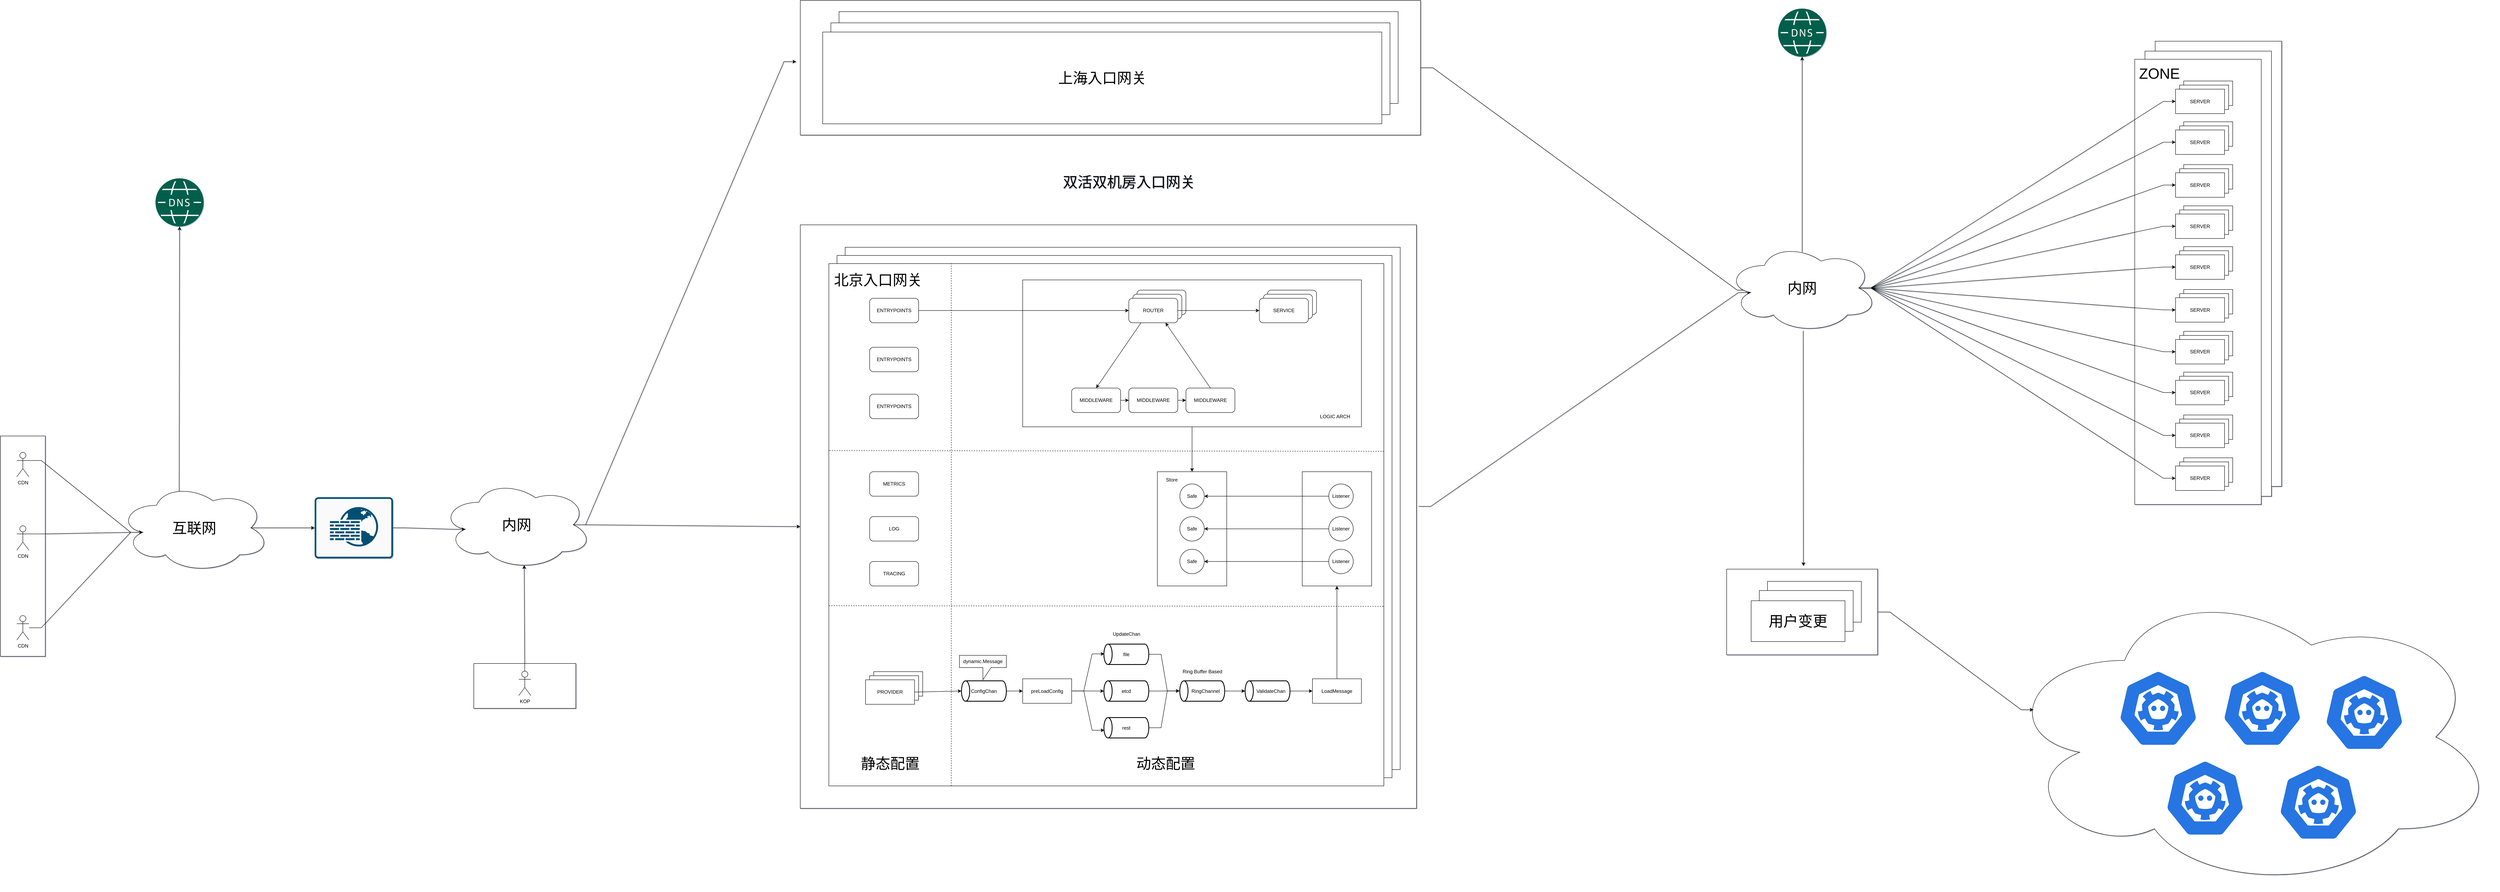<mxfile compressed="true" version="13.3.0" type="github"><diagram id="VSeTSDTbGr7kno4e8ZSS" name="第 1 页"><mxGraphModel dx="5800" dy="1988" grid="1" gridSize="10" guides="1" tooltips="1" connect="0" arrows="1" fold="1" page="0" pageScale="1" pageWidth="1920" pageHeight="1200" math="1" shadow="1"><root><mxCell id="0"/><mxCell id="1" parent="0"/><mxCell id="BSj03u8WNxe3OVWuLQ-M-73" value="" style="rounded=0;whiteSpace=wrap;html=1;fillColor=#FFFFFF;" vertex="1" parent="1"><mxGeometry x="5200" y="2263.75" width="370" height="210" as="geometry"/></mxCell><mxCell id="BSj03u8WNxe3OVWuLQ-M-56" value="" style="rounded=0;whiteSpace=wrap;html=1;" vertex="1" parent="1"><mxGeometry x="6250" y="970" width="310" height="1091" as="geometry"/></mxCell><mxCell id="BSj03u8WNxe3OVWuLQ-M-55" value="" style="rounded=0;whiteSpace=wrap;html=1;" vertex="1" parent="1"><mxGeometry x="6225" y="994.25" width="310" height="1091" as="geometry"/></mxCell><mxCell id="nqDBLLpEvd7qS0_0Gc36-72" value="" style="rounded=0;whiteSpace=wrap;html=1;" parent="1" vertex="1"><mxGeometry x="6200" y="1014.25" width="310" height="1091" as="geometry"/></mxCell><mxCell id="BSj03u8WNxe3OVWuLQ-M-8" value="" style="ellipse;shape=cloud;whiteSpace=wrap;html=1;fillColor=#FFFFFF;" vertex="1" parent="1"><mxGeometry x="5870" y="2300" width="1220" height="750" as="geometry"/></mxCell><mxCell id="BSj03u8WNxe3OVWuLQ-M-70" style="edgeStyle=entityRelationEdgeStyle;rounded=0;orthogonalLoop=1;jettySize=auto;html=1;entryX=0.151;entryY=0.524;entryDx=0;entryDy=0;entryPerimeter=0;fillColor=#000000;" edge="1" parent="1" source="nqDBLLpEvd7qS0_0Gc36-178" target="nqDBLLpEvd7qS0_0Gc36-124"><mxGeometry relative="1" as="geometry"/></mxCell><mxCell id="nqDBLLpEvd7qS0_0Gc36-178" value="" style="rounded=0;whiteSpace=wrap;html=1;strokeColor=#000000;" parent="1" vertex="1"><mxGeometry x="2930" y="870" width="1520" height="330" as="geometry"/></mxCell><mxCell id="nqDBLLpEvd7qS0_0Gc36-177" value="" style="rounded=0;whiteSpace=wrap;html=1;strokeColor=#000000;" parent="1" vertex="1"><mxGeometry x="2930" y="1420" width="1510" height="1430" as="geometry"/></mxCell><mxCell id="nqDBLLpEvd7qS0_0Gc36-135" value="" style="rounded=0;whiteSpace=wrap;html=1;" parent="1" vertex="1"><mxGeometry x="2130" y="2495" width="250" height="110" as="geometry"/></mxCell><mxCell id="nqDBLLpEvd7qS0_0Gc36-91" value="" style="rounded=0;whiteSpace=wrap;html=1;" parent="1" vertex="1"><mxGeometry x="970" y="1937.5" width="110" height="540" as="geometry"/></mxCell><mxCell id="nqDBLLpEvd7qS0_0Gc36-6" value="" style="rounded=0;whiteSpace=wrap;html=1;" parent="1" vertex="1"><mxGeometry x="3040" y="1475" width="1360" height="1280" as="geometry"/></mxCell><mxCell id="nqDBLLpEvd7qS0_0Gc36-5" value="" style="rounded=0;whiteSpace=wrap;html=1;" parent="1" vertex="1"><mxGeometry x="3020" y="1495" width="1360" height="1280" as="geometry"/></mxCell><mxCell id="rJDTD4lO5hqLuJcOWx15-1" value="" style="rounded=0;whiteSpace=wrap;html=1;" parent="1" vertex="1"><mxGeometry x="3000" y="1515" width="1360" height="1280" as="geometry"/></mxCell><mxCell id="hZWeliGbYGQiQUXONn6z-80" style="edgeStyle=none;rounded=0;orthogonalLoop=1;jettySize=auto;html=1;exitX=0.5;exitY=1;exitDx=0;exitDy=0;entryX=0;entryY=0.5;entryDx=0;entryDy=0;fillColor=#FFFFFF;" parent="1" source="hZWeliGbYGQiQUXONn6z-21" target="hZWeliGbYGQiQUXONn6z-69" edge="1"><mxGeometry relative="1" as="geometry"/></mxCell><mxCell id="hZWeliGbYGQiQUXONn6z-21" value="" style="rounded=0;whiteSpace=wrap;html=1;" parent="1" vertex="1"><mxGeometry x="3475" y="1555" width="830" height="360" as="geometry"/></mxCell><mxCell id="hZWeliGbYGQiQUXONn6z-10" style="edgeStyle=orthogonalEdgeStyle;rounded=0;orthogonalLoop=1;jettySize=auto;html=1;" parent="1" source="0BeCym-39-swH0D2_rm6-1" target="0BeCym-39-swH0D2_rm6-5" edge="1"><mxGeometry relative="1" as="geometry"/></mxCell><mxCell id="0BeCym-39-swH0D2_rm6-1" value="ENTRYPOINTS" style="rounded=1;whiteSpace=wrap;html=1;" parent="1" vertex="1"><mxGeometry x="3100" y="1600" width="120" height="60" as="geometry"/></mxCell><mxCell id="0BeCym-39-swH0D2_rm6-3" value="" style="rounded=1;whiteSpace=wrap;html=1;movable=1;resizable=1;rotatable=1;deletable=1;editable=1;connectable=1;" parent="1" vertex="1"><mxGeometry x="3755" y="1580" width="120" height="60" as="geometry"/></mxCell><mxCell id="0BeCym-39-swH0D2_rm6-4" value="" style="rounded=1;whiteSpace=wrap;html=1;movable=1;resizable=1;rotatable=1;deletable=1;editable=1;connectable=1;" parent="1" vertex="1"><mxGeometry x="3745" y="1590" width="120" height="60" as="geometry"/></mxCell><mxCell id="hZWeliGbYGQiQUXONn6z-13" style="rounded=0;orthogonalLoop=1;jettySize=auto;html=1;exitX=0.25;exitY=1;exitDx=0;exitDy=0;entryX=0.5;entryY=0;entryDx=0;entryDy=0;" parent="1" source="0BeCym-39-swH0D2_rm6-5" target="f_kGkvsCkv21Wssh4Dlz-20" edge="1"><mxGeometry relative="1" as="geometry"/></mxCell><mxCell id="hZWeliGbYGQiQUXONn6z-16" style="edgeStyle=orthogonalEdgeStyle;curved=1;rounded=0;orthogonalLoop=1;jettySize=auto;html=1;exitX=1;exitY=0.5;exitDx=0;exitDy=0;" parent="1" source="0BeCym-39-swH0D2_rm6-5" target="0BeCym-39-swH0D2_rm6-8" edge="1"><mxGeometry relative="1" as="geometry"/></mxCell><mxCell id="0BeCym-39-swH0D2_rm6-5" value="ROUTER" style="rounded=1;whiteSpace=wrap;html=1;movable=1;resizable=1;rotatable=1;deletable=1;editable=1;connectable=1;" parent="1" vertex="1"><mxGeometry x="3735" y="1600" width="120" height="60" as="geometry"/></mxCell><mxCell id="0BeCym-39-swH0D2_rm6-6" value="" style="rounded=1;whiteSpace=wrap;html=1;movable=1;resizable=1;rotatable=1;deletable=1;editable=1;connectable=1;" parent="1" vertex="1"><mxGeometry x="4075" y="1580" width="120" height="60" as="geometry"/></mxCell><mxCell id="0BeCym-39-swH0D2_rm6-7" value="" style="rounded=1;whiteSpace=wrap;html=1;movable=1;resizable=1;rotatable=1;deletable=1;editable=1;connectable=1;" parent="1" vertex="1"><mxGeometry x="4065" y="1590" width="120" height="60" as="geometry"/></mxCell><mxCell id="nqDBLLpEvd7qS0_0Gc36-125" style="edgeStyle=entityRelationEdgeStyle;rounded=0;orthogonalLoop=1;jettySize=auto;html=1;entryX=0.16;entryY=0.55;entryDx=0;entryDy=0;entryPerimeter=0;" parent="1" target="nqDBLLpEvd7qS0_0Gc36-124" edge="1"><mxGeometry relative="1" as="geometry"><mxPoint x="4445" y="2110" as="sourcePoint"/></mxGeometry></mxCell><mxCell id="0BeCym-39-swH0D2_rm6-8" value="SERVICE" style="rounded=1;whiteSpace=wrap;html=1;movable=1;resizable=1;rotatable=1;deletable=1;editable=1;connectable=1;" parent="1" vertex="1"><mxGeometry x="4055" y="1600" width="120" height="60" as="geometry"/></mxCell><mxCell id="nqDBLLpEvd7qS0_0Gc36-108" style="rounded=0;orthogonalLoop=1;jettySize=auto;html=1;exitX=0.4;exitY=0.1;exitDx=0;exitDy=0;exitPerimeter=0;" parent="1" source="0BeCym-39-swH0D2_rm6-13" target="qobce8UvPEFvJvuWRFae-1" edge="1"><mxGeometry relative="1" as="geometry"><mxPoint x="1410" y="1447.08" as="targetPoint"/></mxGeometry></mxCell><mxCell id="nqDBLLpEvd7qS0_0Gc36-117" style="edgeStyle=entityRelationEdgeStyle;rounded=0;orthogonalLoop=1;jettySize=auto;html=1;exitX=0.875;exitY=0.5;exitDx=0;exitDy=0;exitPerimeter=0;entryX=0;entryY=0.5;entryDx=0;entryDy=0;entryPerimeter=0;" parent="1" source="0BeCym-39-swH0D2_rm6-13" target="nqDBLLpEvd7qS0_0Gc36-113" edge="1"><mxGeometry relative="1" as="geometry"/></mxCell><mxCell id="0BeCym-39-swH0D2_rm6-13" value="&lt;font style=&quot;font-size: 36px&quot;&gt;互联网&lt;/font&gt;" style="ellipse;shape=cloud;whiteSpace=wrap;html=1;" parent="1" vertex="1"><mxGeometry x="1260" y="2052.5" width="370" height="220" as="geometry"/></mxCell><mxCell id="hZWeliGbYGQiQUXONn6z-14" style="edgeStyle=orthogonalEdgeStyle;curved=1;rounded=0;orthogonalLoop=1;jettySize=auto;html=1;exitX=1;exitY=0.5;exitDx=0;exitDy=0;" parent="1" source="f_kGkvsCkv21Wssh4Dlz-20" target="hZWeliGbYGQiQUXONn6z-8" edge="1"><mxGeometry relative="1" as="geometry"/></mxCell><mxCell id="f_kGkvsCkv21Wssh4Dlz-20" value="&lt;span style=&quot;font-family: &amp;#34;helvetica&amp;#34;&quot;&gt;MIDDLEWARE&lt;/span&gt;" style="rounded=1;whiteSpace=wrap;html=1;movable=1;resizable=1;rotatable=1;deletable=1;editable=1;connectable=1;" parent="1" vertex="1"><mxGeometry x="3595" y="1820" width="120" height="60" as="geometry"/></mxCell><mxCell id="f_kGkvsCkv21Wssh4Dlz-39" value="&lt;font style=&quot;font-size: 36px&quot;&gt;静态配置&lt;/font&gt;" style="text;html=1;align=center;verticalAlign=middle;resizable=0;points=[];autosize=1;" parent="1" vertex="1"><mxGeometry x="3070" y="2725" width="160" height="30" as="geometry"/></mxCell><mxCell id="f_kGkvsCkv21Wssh4Dlz-40" value="&lt;font style=&quot;font-size: 36px&quot;&gt;动态配置&lt;/font&gt;" style="text;html=1;align=center;verticalAlign=middle;resizable=0;points=[];autosize=1;" parent="1" vertex="1"><mxGeometry x="3745" y="2725" width="160" height="30" as="geometry"/></mxCell><mxCell id="hZWeliGbYGQiQUXONn6z-15" style="edgeStyle=orthogonalEdgeStyle;curved=1;rounded=0;orthogonalLoop=1;jettySize=auto;html=1;exitX=1;exitY=0.5;exitDx=0;exitDy=0;entryX=0;entryY=0.5;entryDx=0;entryDy=0;" parent="1" source="hZWeliGbYGQiQUXONn6z-8" target="hZWeliGbYGQiQUXONn6z-9" edge="1"><mxGeometry relative="1" as="geometry"/></mxCell><mxCell id="hZWeliGbYGQiQUXONn6z-8" value="&lt;span style=&quot;font-family: &amp;#34;helvetica&amp;#34;&quot;&gt;MIDDLEWARE&lt;/span&gt;" style="rounded=1;whiteSpace=wrap;html=1;movable=1;resizable=1;rotatable=1;deletable=1;editable=1;connectable=1;" parent="1" vertex="1"><mxGeometry x="3735" y="1820" width="120" height="60" as="geometry"/></mxCell><mxCell id="nqDBLLpEvd7qS0_0Gc36-35" style="rounded=0;orthogonalLoop=1;jettySize=auto;html=1;elbow=vertical;exitX=0.5;exitY=0;exitDx=0;exitDy=0;entryX=0.75;entryY=1;entryDx=0;entryDy=0;" parent="1" source="hZWeliGbYGQiQUXONn6z-9" target="0BeCym-39-swH0D2_rm6-5" edge="1"><mxGeometry relative="1" as="geometry"><mxPoint x="3835" y="1660" as="targetPoint"/></mxGeometry></mxCell><mxCell id="hZWeliGbYGQiQUXONn6z-9" value="&lt;span style=&quot;font-family: &amp;#34;helvetica&amp;#34;&quot;&gt;MIDDLEWARE&lt;/span&gt;" style="rounded=1;whiteSpace=wrap;html=1;movable=1;resizable=1;rotatable=1;deletable=1;editable=1;connectable=1;" parent="1" vertex="1"><mxGeometry x="3875" y="1820" width="120" height="60" as="geometry"/></mxCell><mxCell id="nqDBLLpEvd7qS0_0Gc36-184" style="edgeStyle=entityRelationEdgeStyle;rounded=0;orthogonalLoop=1;jettySize=auto;html=1;strokeColor=#000000;entryX=1.006;entryY=0.504;entryDx=0;entryDy=0;entryPerimeter=0;" parent="1" source="hZWeliGbYGQiQUXONn6z-17" target="hZWeliGbYGQiQUXONn6z-20" edge="1"><mxGeometry relative="1" as="geometry"><mxPoint x="3873" y="2561" as="targetPoint"/></mxGeometry></mxCell><mxCell id="hZWeliGbYGQiQUXONn6z-17" value="file" style="strokeWidth=2;html=1;shape=mxgraph.flowchart.direct_data;whiteSpace=wrap;direction=west;" parent="1" vertex="1"><mxGeometry x="3674" y="2447.5" width="110" height="50" as="geometry"/></mxCell><mxCell id="nqDBLLpEvd7qS0_0Gc36-185" style="edgeStyle=entityRelationEdgeStyle;rounded=0;orthogonalLoop=1;jettySize=auto;html=1;strokeColor=#000000;entryX=1.006;entryY=0.504;entryDx=0;entryDy=0;entryPerimeter=0;" parent="1" source="hZWeliGbYGQiQUXONn6z-36" target="hZWeliGbYGQiQUXONn6z-20" edge="1"><mxGeometry relative="1" as="geometry"><mxPoint x="3875" y="2562" as="targetPoint"/></mxGeometry></mxCell><mxCell id="hZWeliGbYGQiQUXONn6z-36" value="etcd" style="strokeWidth=2;html=1;shape=mxgraph.flowchart.direct_data;whiteSpace=wrap;direction=west;" parent="1" vertex="1"><mxGeometry x="3674" y="2537.5" width="110" height="50" as="geometry"/></mxCell><mxCell id="nqDBLLpEvd7qS0_0Gc36-187" style="edgeStyle=entityRelationEdgeStyle;rounded=0;orthogonalLoop=1;jettySize=auto;html=1;strokeColor=#000000;" parent="1" source="hZWeliGbYGQiQUXONn6z-19" target="nqDBLLpEvd7qS0_0Gc36-180" edge="1"><mxGeometry relative="1" as="geometry"/></mxCell><mxCell id="hZWeliGbYGQiQUXONn6z-19" value="ConfigChan" style="strokeWidth=2;html=1;shape=mxgraph.flowchart.direct_data;whiteSpace=wrap;direction=west;" parent="1" vertex="1"><mxGeometry x="3325" y="2537.5" width="110" height="50" as="geometry"/></mxCell><mxCell id="hZWeliGbYGQiQUXONn6z-47" style="edgeStyle=entityRelationEdgeStyle;rounded=0;orthogonalLoop=1;jettySize=auto;html=1;exitX=0;exitY=0.5;exitDx=0;exitDy=0;exitPerimeter=0;" parent="1" source="hZWeliGbYGQiQUXONn6z-20" target="hZWeliGbYGQiQUXONn6z-46" edge="1"><mxGeometry relative="1" as="geometry"/></mxCell><mxCell id="hZWeliGbYGQiQUXONn6z-20" value="&amp;nbsp; &amp;nbsp; &amp;nbsp;RingChannel" style="strokeWidth=2;html=1;shape=mxgraph.flowchart.direct_data;whiteSpace=wrap;direction=west;" parent="1" vertex="1"><mxGeometry x="3860" y="2537.5" width="110" height="50" as="geometry"/></mxCell><mxCell id="hZWeliGbYGQiQUXONn6z-22" value="LOGIC ARCH" style="text;html=1;align=center;verticalAlign=middle;resizable=0;points=[];autosize=1;" parent="1" vertex="1"><mxGeometry x="4195" y="1880" width="90" height="20" as="geometry"/></mxCell><mxCell id="hZWeliGbYGQiQUXONn6z-24" value="dynamic.Message" style="shape=callout;whiteSpace=wrap;html=1;perimeter=calloutPerimeter;" parent="1" vertex="1"><mxGeometry x="3320" y="2475" width="115" height="60" as="geometry"/></mxCell><mxCell id="nqDBLLpEvd7qS0_0Gc36-186" style="edgeStyle=entityRelationEdgeStyle;rounded=0;orthogonalLoop=1;jettySize=auto;html=1;strokeColor=#000000;entryX=1.006;entryY=0.504;entryDx=0;entryDy=0;entryPerimeter=0;" parent="1" source="hZWeliGbYGQiQUXONn6z-38" target="hZWeliGbYGQiQUXONn6z-20" edge="1"><mxGeometry relative="1" as="geometry"><mxPoint x="3873.34" y="2563.45" as="targetPoint"/></mxGeometry></mxCell><mxCell id="hZWeliGbYGQiQUXONn6z-38" value="rest" style="strokeWidth=2;html=1;shape=mxgraph.flowchart.direct_data;whiteSpace=wrap;direction=west;" parent="1" vertex="1"><mxGeometry x="3674" y="2627.5" width="110" height="50" as="geometry"/></mxCell><mxCell id="hZWeliGbYGQiQUXONn6z-42" value="UpdateChan" style="text;html=1;resizable=0;autosize=1;align=center;verticalAlign=middle;points=[];fillColor=none;strokeColor=none;rounded=0;" parent="1" vertex="1"><mxGeometry x="3689" y="2412.5" width="80" height="20" as="geometry"/></mxCell><mxCell id="hZWeliGbYGQiQUXONn6z-50" style="edgeStyle=entityRelationEdgeStyle;rounded=0;orthogonalLoop=1;jettySize=auto;html=1;exitX=0;exitY=0.5;exitDx=0;exitDy=0;exitPerimeter=0;entryX=0;entryY=0.5;entryDx=0;entryDy=0;" parent="1" source="hZWeliGbYGQiQUXONn6z-46" target="hZWeliGbYGQiQUXONn6z-49" edge="1"><mxGeometry relative="1" as="geometry"/></mxCell><mxCell id="hZWeliGbYGQiQUXONn6z-46" value="&amp;nbsp; &amp;nbsp; &amp;nbsp;ValidateChan" style="strokeWidth=2;html=1;shape=mxgraph.flowchart.direct_data;whiteSpace=wrap;direction=west;" parent="1" vertex="1"><mxGeometry x="4020" y="2537.5" width="110" height="50" as="geometry"/></mxCell><mxCell id="hZWeliGbYGQiQUXONn6z-48" value="Ring Buffer Based" style="text;html=1;resizable=0;autosize=1;align=center;verticalAlign=middle;points=[];fillColor=none;strokeColor=none;rounded=0;" parent="1" vertex="1"><mxGeometry x="3860" y="2505" width="110" height="20" as="geometry"/></mxCell><mxCell id="hZWeliGbYGQiQUXONn6z-54" style="rounded=0;orthogonalLoop=1;jettySize=auto;html=1;exitX=0.5;exitY=0;exitDx=0;exitDy=0;entryX=1;entryY=0.5;entryDx=0;entryDy=0;fillColor=#FFFFFF;" parent="1" source="hZWeliGbYGQiQUXONn6z-49" target="hZWeliGbYGQiQUXONn6z-53" edge="1"><mxGeometry relative="1" as="geometry"/></mxCell><mxCell id="hZWeliGbYGQiQUXONn6z-49" value="LoadMessage" style="rounded=0;whiteSpace=wrap;html=1;" parent="1" vertex="1"><mxGeometry x="4185" y="2532.5" width="120" height="60" as="geometry"/></mxCell><mxCell id="hZWeliGbYGQiQUXONn6z-53" value="" style="rounded=0;whiteSpace=wrap;html=1;direction=south;" parent="1" vertex="1"><mxGeometry x="4160" y="2025" width="170" height="280" as="geometry"/></mxCell><mxCell id="hZWeliGbYGQiQUXONn6z-58" value="Listener" style="ellipse;whiteSpace=wrap;html=1;aspect=fixed;" parent="1" vertex="1"><mxGeometry x="4225" y="2215" width="60" height="60" as="geometry"/></mxCell><mxCell id="hZWeliGbYGQiQUXONn6z-69" value="" style="rounded=0;whiteSpace=wrap;html=1;direction=south;" parent="1" vertex="1"><mxGeometry x="3805" y="2025" width="170" height="280" as="geometry"/></mxCell><mxCell id="hZWeliGbYGQiQUXONn6z-68" value="Safe" style="ellipse;whiteSpace=wrap;html=1;aspect=fixed;" parent="1" vertex="1"><mxGeometry x="3860" y="2215" width="60" height="60" as="geometry"/></mxCell><mxCell id="hZWeliGbYGQiQUXONn6z-75" style="edgeStyle=none;rounded=0;orthogonalLoop=1;jettySize=auto;html=1;exitX=0;exitY=0.5;exitDx=0;exitDy=0;entryX=1;entryY=0.5;entryDx=0;entryDy=0;fillColor=#FFFFFF;" parent="1" source="hZWeliGbYGQiQUXONn6z-70" target="hZWeliGbYGQiQUXONn6z-71" edge="1"><mxGeometry relative="1" as="geometry"/></mxCell><mxCell id="hZWeliGbYGQiQUXONn6z-70" value="Listener" style="ellipse;whiteSpace=wrap;html=1;aspect=fixed;" parent="1" vertex="1"><mxGeometry x="4225" y="2135" width="60" height="60" as="geometry"/></mxCell><mxCell id="hZWeliGbYGQiQUXONn6z-71" value="Safe" style="ellipse;whiteSpace=wrap;html=1;aspect=fixed;" parent="1" vertex="1"><mxGeometry x="3860" y="2135" width="60" height="60" as="geometry"/></mxCell><mxCell id="hZWeliGbYGQiQUXONn6z-78" style="edgeStyle=none;rounded=0;orthogonalLoop=1;jettySize=auto;html=1;fillColor=#FFFFFF;" parent="1" source="hZWeliGbYGQiQUXONn6z-72" target="hZWeliGbYGQiQUXONn6z-73" edge="1"><mxGeometry relative="1" as="geometry"/></mxCell><mxCell id="hZWeliGbYGQiQUXONn6z-72" value="Listener" style="ellipse;whiteSpace=wrap;html=1;aspect=fixed;" parent="1" vertex="1"><mxGeometry x="4225" y="2055" width="60" height="60" as="geometry"/></mxCell><mxCell id="hZWeliGbYGQiQUXONn6z-73" value="Safe" style="ellipse;whiteSpace=wrap;html=1;aspect=fixed;" parent="1" vertex="1"><mxGeometry x="3860" y="2055" width="60" height="60" as="geometry"/></mxCell><mxCell id="hZWeliGbYGQiQUXONn6z-74" style="edgeStyle=none;rounded=0;orthogonalLoop=1;jettySize=auto;html=1;exitX=0;exitY=0.5;exitDx=0;exitDy=0;fillColor=#FFFFFF;" parent="1" source="hZWeliGbYGQiQUXONn6z-58" target="hZWeliGbYGQiQUXONn6z-68" edge="1"><mxGeometry relative="1" as="geometry"/></mxCell><mxCell id="hZWeliGbYGQiQUXONn6z-79" value="Store" style="text;html=1;resizable=0;autosize=1;align=center;verticalAlign=middle;points=[];fillColor=none;strokeColor=none;rounded=0;" parent="1" vertex="1"><mxGeometry x="3820" y="2035" width="40" height="20" as="geometry"/></mxCell><mxCell id="hZWeliGbYGQiQUXONn6z-82" value="" style="endArrow=none;dashed=1;html=1;fillColor=#FFFFFF;exitX=0;exitY=0.655;exitDx=0;exitDy=0;exitPerimeter=0;" parent="1" source="rJDTD4lO5hqLuJcOWx15-1" edge="1"><mxGeometry width="50" height="50" relative="1" as="geometry"><mxPoint x="3300" y="2355" as="sourcePoint"/><mxPoint x="4360" y="2355" as="targetPoint"/></mxGeometry></mxCell><mxCell id="hZWeliGbYGQiQUXONn6z-83" value="" style="endArrow=none;dashed=1;html=1;fillColor=#FFFFFF;exitX=0.001;exitY=0.358;exitDx=0;exitDy=0;exitPerimeter=0;" parent="1" source="rJDTD4lO5hqLuJcOWx15-1" edge="1"><mxGeometry width="50" height="50" relative="1" as="geometry"><mxPoint x="3300" y="1975" as="sourcePoint"/><mxPoint x="4360" y="1975" as="targetPoint"/></mxGeometry></mxCell><mxCell id="hZWeliGbYGQiQUXONn6z-84" value="" style="endArrow=none;dashed=1;html=1;fillColor=#FFFFFF;" parent="1" edge="1"><mxGeometry width="50" height="50" relative="1" as="geometry"><mxPoint x="3300" y="2795" as="sourcePoint"/><mxPoint x="3300" y="1515" as="targetPoint"/></mxGeometry></mxCell><mxCell id="hZWeliGbYGQiQUXONn6z-87" value="METRICS" style="rounded=1;whiteSpace=wrap;html=1;" parent="1" vertex="1"><mxGeometry x="3100" y="2025" width="120" height="60" as="geometry"/></mxCell><mxCell id="hZWeliGbYGQiQUXONn6z-88" value="LOG" style="rounded=1;whiteSpace=wrap;html=1;" parent="1" vertex="1"><mxGeometry x="3100" y="2135" width="120" height="60" as="geometry"/></mxCell><mxCell id="hZWeliGbYGQiQUXONn6z-89" value="TRACING" style="rounded=1;whiteSpace=wrap;html=1;" parent="1" vertex="1"><mxGeometry x="3100" y="2245" width="120" height="60" as="geometry"/></mxCell><mxCell id="nqDBLLpEvd7qS0_0Gc36-7" value="&lt;font style=&quot;font-size: 36px&quot;&gt;北京入口网关&lt;/font&gt;" style="text;html=1;resizable=0;autosize=1;align=center;verticalAlign=middle;points=[];fillColor=none;strokeColor=none;rounded=0;" parent="1" vertex="1"><mxGeometry x="3005" y="1540" width="230" height="30" as="geometry"/></mxCell><mxCell id="nqDBLLpEvd7qS0_0Gc36-20" value="" style="rounded=0;whiteSpace=wrap;html=1;" parent="1" vertex="1"><mxGeometry x="6320" y="1067.5" width="120" height="60" as="geometry"/></mxCell><mxCell id="nqDBLLpEvd7qS0_0Gc36-21" value="" style="rounded=0;whiteSpace=wrap;html=1;" parent="1" vertex="1"><mxGeometry x="6310" y="1077.5" width="120" height="60" as="geometry"/></mxCell><mxCell id="nqDBLLpEvd7qS0_0Gc36-22" value="SERVER" style="rounded=0;whiteSpace=wrap;html=1;" parent="1" vertex="1"><mxGeometry x="6300" y="1087.5" width="120" height="60" as="geometry"/></mxCell><mxCell id="nqDBLLpEvd7qS0_0Gc36-23" value="" style="rounded=0;whiteSpace=wrap;html=1;" parent="1" vertex="1"><mxGeometry x="6320" y="1167.5" width="120" height="60" as="geometry"/></mxCell><mxCell id="nqDBLLpEvd7qS0_0Gc36-24" value="" style="rounded=0;whiteSpace=wrap;html=1;" parent="1" vertex="1"><mxGeometry x="6310" y="1177.5" width="120" height="60" as="geometry"/></mxCell><mxCell id="nqDBLLpEvd7qS0_0Gc36-25" value="&lt;span&gt;SERVER&lt;/span&gt;" style="rounded=0;whiteSpace=wrap;html=1;" parent="1" vertex="1"><mxGeometry x="6300" y="1187.5" width="120" height="60" as="geometry"/></mxCell><mxCell id="nqDBLLpEvd7qS0_0Gc36-26" value="&lt;font style=&quot;font-size: 36px&quot;&gt;ZONE&lt;/font&gt;" style="text;html=1;resizable=0;autosize=1;align=center;verticalAlign=middle;points=[];fillColor=none;strokeColor=none;rounded=0;" parent="1" vertex="1"><mxGeometry x="6200" y="1034.25" width="120" height="30" as="geometry"/></mxCell><mxCell id="nqDBLLpEvd7qS0_0Gc36-46" value="&lt;font style=&quot;font-size: 36px&quot;&gt;双活双机房入口网关&lt;/font&gt;" style="text;html=1;resizable=0;autosize=1;align=center;verticalAlign=middle;points=[];fillColor=none;strokeColor=none;rounded=0;" parent="1" vertex="1"><mxGeometry x="3565" y="1300" width="340" height="30" as="geometry"/></mxCell><mxCell id="nqDBLLpEvd7qS0_0Gc36-61" style="edgeStyle=entityRelationEdgeStyle;rounded=0;orthogonalLoop=1;jettySize=auto;html=1;exitX=1;exitY=0.333;exitDx=0;exitDy=0;exitPerimeter=0;entryX=0.16;entryY=0.55;entryDx=0;entryDy=0;entryPerimeter=0;" parent="1" source="nqDBLLpEvd7qS0_0Gc36-54" target="0BeCym-39-swH0D2_rm6-13" edge="1"><mxGeometry relative="1" as="geometry"/></mxCell><mxCell id="nqDBLLpEvd7qS0_0Gc36-54" value="CDN" style="shape=umlActor;verticalLabelPosition=bottom;labelBackgroundColor=#ffffff;verticalAlign=top;html=1;outlineConnect=0;" parent="1" vertex="1"><mxGeometry x="1010" y="1977.5" width="30" height="60" as="geometry"/></mxCell><mxCell id="nqDBLLpEvd7qS0_0Gc36-58" style="edgeStyle=entityRelationEdgeStyle;rounded=0;orthogonalLoop=1;jettySize=auto;html=1;entryX=0.16;entryY=0.55;entryDx=0;entryDy=0;entryPerimeter=0;" parent="1" source="nqDBLLpEvd7qS0_0Gc36-57" target="0BeCym-39-swH0D2_rm6-13" edge="1"><mxGeometry relative="1" as="geometry"/></mxCell><mxCell id="nqDBLLpEvd7qS0_0Gc36-57" value="CDN" style="shape=umlActor;verticalLabelPosition=bottom;labelBackgroundColor=#ffffff;verticalAlign=top;html=1;outlineConnect=0;" parent="1" vertex="1"><mxGeometry x="1010" y="2377.5" width="30" height="60" as="geometry"/></mxCell><mxCell id="nqDBLLpEvd7qS0_0Gc36-65" style="edgeStyle=entityRelationEdgeStyle;rounded=0;orthogonalLoop=1;jettySize=auto;html=1;exitX=1;exitY=0.333;exitDx=0;exitDy=0;exitPerimeter=0;entryX=0.16;entryY=0.55;entryDx=0;entryDy=0;entryPerimeter=0;" parent="1" source="nqDBLLpEvd7qS0_0Gc36-64" target="0BeCym-39-swH0D2_rm6-13" edge="1"><mxGeometry relative="1" as="geometry"/></mxCell><mxCell id="nqDBLLpEvd7qS0_0Gc36-64" value="CDN" style="shape=umlActor;verticalLabelPosition=bottom;labelBackgroundColor=#ffffff;verticalAlign=top;html=1;outlineConnect=0;" parent="1" vertex="1"><mxGeometry x="1010" y="2157.5" width="30" height="60" as="geometry"/></mxCell><mxCell id="nqDBLLpEvd7qS0_0Gc36-80" value="ENTRYPOINTS" style="rounded=1;whiteSpace=wrap;html=1;" parent="1" vertex="1"><mxGeometry x="3100" y="1720" width="120" height="60" as="geometry"/></mxCell><mxCell id="nqDBLLpEvd7qS0_0Gc36-81" value="ENTRYPOINTS" style="rounded=1;whiteSpace=wrap;html=1;" parent="1" vertex="1"><mxGeometry x="3100" y="1835" width="120" height="60" as="geometry"/></mxCell><mxCell id="nqDBLLpEvd7qS0_0Gc36-93" value="" style="rounded=0;whiteSpace=wrap;html=1;" parent="1" vertex="1"><mxGeometry x="3110" y="2515" width="120" height="60" as="geometry"/></mxCell><mxCell id="nqDBLLpEvd7qS0_0Gc36-94" value="" style="rounded=0;whiteSpace=wrap;html=1;" parent="1" vertex="1"><mxGeometry x="3100" y="2525" width="120" height="60" as="geometry"/></mxCell><mxCell id="nqDBLLpEvd7qS0_0Gc36-103" style="edgeStyle=none;rounded=0;orthogonalLoop=1;jettySize=auto;html=1;exitX=1;exitY=0.5;exitDx=0;exitDy=0;entryX=1;entryY=0.5;entryDx=0;entryDy=0;entryPerimeter=0;" parent="1" source="nqDBLLpEvd7qS0_0Gc36-95" target="hZWeliGbYGQiQUXONn6z-19" edge="1"><mxGeometry relative="1" as="geometry"/></mxCell><mxCell id="nqDBLLpEvd7qS0_0Gc36-95" value="PROVIDER" style="rounded=0;whiteSpace=wrap;html=1;" parent="1" vertex="1"><mxGeometry x="3090" y="2535" width="120" height="60" as="geometry"/></mxCell><mxCell id="nqDBLLpEvd7qS0_0Gc36-110" style="edgeStyle=entityRelationEdgeStyle;rounded=0;orthogonalLoop=1;jettySize=auto;html=1;exitX=0.875;exitY=0.5;exitDx=0;exitDy=0;exitPerimeter=0;entryX=0;entryY=0.517;entryDx=0;entryDy=0;entryPerimeter=0;" parent="1" source="nqDBLLpEvd7qS0_0Gc36-109" target="nqDBLLpEvd7qS0_0Gc36-177" edge="1"><mxGeometry relative="1" as="geometry"><mxPoint x="1905" y="1989" as="targetPoint"/></mxGeometry></mxCell><mxCell id="nqDBLLpEvd7qS0_0Gc36-111" style="edgeStyle=entityRelationEdgeStyle;rounded=0;orthogonalLoop=1;jettySize=auto;html=1;exitX=0.875;exitY=0.5;exitDx=0;exitDy=0;exitPerimeter=0;" parent="1" source="nqDBLLpEvd7qS0_0Gc36-109" edge="1"><mxGeometry relative="1" as="geometry"><mxPoint x="2920" y="1020" as="targetPoint"/></mxGeometry></mxCell><mxCell id="nqDBLLpEvd7qS0_0Gc36-109" value="&lt;font style=&quot;font-size: 36px&quot;&gt;内网&lt;/font&gt;" style="ellipse;shape=cloud;whiteSpace=wrap;html=1;" parent="1" vertex="1"><mxGeometry x="2050" y="2045" width="370" height="220" as="geometry"/></mxCell><mxCell id="nqDBLLpEvd7qS0_0Gc36-116" style="edgeStyle=entityRelationEdgeStyle;rounded=0;orthogonalLoop=1;jettySize=auto;html=1;exitX=1;exitY=0.5;exitDx=0;exitDy=0;exitPerimeter=0;entryX=0.16;entryY=0.55;entryDx=0;entryDy=0;entryPerimeter=0;" parent="1" source="nqDBLLpEvd7qS0_0Gc36-113" target="nqDBLLpEvd7qS0_0Gc36-109" edge="1"><mxGeometry relative="1" as="geometry"/></mxCell><mxCell id="nqDBLLpEvd7qS0_0Gc36-113" value="" style="points=[[0.015,0.015,0],[0.985,0.015,0],[0.985,0.985,0],[0.015,0.985,0],[0.25,0,0],[0.5,0,0],[0.75,0,0],[1,0.25,0],[1,0.5,0],[1,0.75,0],[0.75,1,0],[0.5,1,0],[0.25,1,0],[0,0.75,0],[0,0.5,0],[0,0.25,0]];verticalLabelPosition=bottom;html=1;verticalAlign=top;aspect=fixed;align=center;pointerEvents=1;shape=mxgraph.cisco19.rect;prIcon=web_application_firewall;fillColor=#FAFAFA;strokeColor=#005073;" parent="1" vertex="1"><mxGeometry x="1740" y="2087.5" width="192" height="150" as="geometry"/></mxCell><mxCell id="nqDBLLpEvd7qS0_0Gc36-119" style="rounded=0;orthogonalLoop=1;jettySize=auto;html=1;entryX=0.55;entryY=0.95;entryDx=0;entryDy=0;entryPerimeter=0;" parent="1" source="nqDBLLpEvd7qS0_0Gc36-118" target="nqDBLLpEvd7qS0_0Gc36-109" edge="1"><mxGeometry relative="1" as="geometry"/></mxCell><mxCell id="nqDBLLpEvd7qS0_0Gc36-118" value="KOP" style="shape=umlActor;verticalLabelPosition=bottom;labelBackgroundColor=#ffffff;verticalAlign=top;html=1;outlineConnect=0;" parent="1" vertex="1"><mxGeometry x="2240" y="2513.75" width="30" height="60" as="geometry"/></mxCell><mxCell id="nqDBLLpEvd7qS0_0Gc36-126" style="edgeStyle=entityRelationEdgeStyle;rounded=0;orthogonalLoop=1;jettySize=auto;html=1;exitX=0.873;exitY=0.5;exitDx=0;exitDy=0;exitPerimeter=0;" parent="1" source="nqDBLLpEvd7qS0_0Gc36-124" target="nqDBLLpEvd7qS0_0Gc36-22" edge="1"><mxGeometry relative="1" as="geometry"><mxPoint x="5720" y="1577.25" as="targetPoint"/></mxGeometry></mxCell><mxCell id="nqDBLLpEvd7qS0_0Gc36-130" style="edgeStyle=none;rounded=0;orthogonalLoop=1;jettySize=auto;html=1;exitX=0.5;exitY=0.101;exitDx=0;exitDy=0;exitPerimeter=0;" parent="1" source="nqDBLLpEvd7qS0_0Gc36-124" target="qobce8UvPEFvJvuWRFae-4" edge="1"><mxGeometry relative="1" as="geometry"><mxPoint x="5339.558" y="1049" as="targetPoint"/></mxGeometry></mxCell><mxCell id="BSj03u8WNxe3OVWuLQ-M-16" style="edgeStyle=entityRelationEdgeStyle;rounded=0;orthogonalLoop=1;jettySize=auto;html=1;fillColor=#000000;exitX=0.874;exitY=0.5;exitDx=0;exitDy=0;exitPerimeter=0;" edge="1" parent="1" source="nqDBLLpEvd7qS0_0Gc36-124" target="nqDBLLpEvd7qS0_0Gc36-25"><mxGeometry relative="1" as="geometry"/></mxCell><mxCell id="BSj03u8WNxe3OVWuLQ-M-45" style="edgeStyle=entityRelationEdgeStyle;rounded=0;orthogonalLoop=1;jettySize=auto;html=1;fillColor=#000000;exitX=0.873;exitY=0.5;exitDx=0;exitDy=0;exitPerimeter=0;" edge="1" parent="1" source="nqDBLLpEvd7qS0_0Gc36-124" target="BSj03u8WNxe3OVWuLQ-M-23"><mxGeometry relative="1" as="geometry"/></mxCell><mxCell id="BSj03u8WNxe3OVWuLQ-M-46" style="edgeStyle=entityRelationEdgeStyle;rounded=0;orthogonalLoop=1;jettySize=auto;html=1;fillColor=#000000;exitX=0.874;exitY=0.5;exitDx=0;exitDy=0;exitPerimeter=0;" edge="1" parent="1" source="nqDBLLpEvd7qS0_0Gc36-124" target="BSj03u8WNxe3OVWuLQ-M-26"><mxGeometry relative="1" as="geometry"/></mxCell><mxCell id="BSj03u8WNxe3OVWuLQ-M-48" style="edgeStyle=entityRelationEdgeStyle;rounded=0;orthogonalLoop=1;jettySize=auto;html=1;fillColor=#000000;exitX=0.874;exitY=0.501;exitDx=0;exitDy=0;exitPerimeter=0;" edge="1" parent="1" source="nqDBLLpEvd7qS0_0Gc36-124" target="BSj03u8WNxe3OVWuLQ-M-32"><mxGeometry relative="1" as="geometry"/></mxCell><mxCell id="BSj03u8WNxe3OVWuLQ-M-49" style="edgeStyle=entityRelationEdgeStyle;rounded=0;orthogonalLoop=1;jettySize=auto;html=1;fillColor=#000000;exitX=0.873;exitY=0.5;exitDx=0;exitDy=0;exitPerimeter=0;" edge="1" parent="1" source="nqDBLLpEvd7qS0_0Gc36-124" target="BSj03u8WNxe3OVWuLQ-M-35"><mxGeometry relative="1" as="geometry"/></mxCell><mxCell id="BSj03u8WNxe3OVWuLQ-M-50" style="edgeStyle=entityRelationEdgeStyle;rounded=0;orthogonalLoop=1;jettySize=auto;html=1;fillColor=#000000;exitX=0.874;exitY=0.5;exitDx=0;exitDy=0;exitPerimeter=0;" edge="1" parent="1" source="nqDBLLpEvd7qS0_0Gc36-124" target="BSj03u8WNxe3OVWuLQ-M-38"><mxGeometry relative="1" as="geometry"/></mxCell><mxCell id="BSj03u8WNxe3OVWuLQ-M-51" style="edgeStyle=entityRelationEdgeStyle;rounded=0;orthogonalLoop=1;jettySize=auto;html=1;fillColor=#000000;exitX=0.874;exitY=0.5;exitDx=0;exitDy=0;exitPerimeter=0;" edge="1" parent="1" source="nqDBLLpEvd7qS0_0Gc36-124" target="BSj03u8WNxe3OVWuLQ-M-41"><mxGeometry relative="1" as="geometry"/></mxCell><mxCell id="BSj03u8WNxe3OVWuLQ-M-52" style="edgeStyle=entityRelationEdgeStyle;rounded=0;orthogonalLoop=1;jettySize=auto;html=1;fillColor=#000000;exitX=0.874;exitY=0.5;exitDx=0;exitDy=0;exitPerimeter=0;" edge="1" parent="1" source="nqDBLLpEvd7qS0_0Gc36-124" target="BSj03u8WNxe3OVWuLQ-M-44"><mxGeometry relative="1" as="geometry"/></mxCell><mxCell id="BSj03u8WNxe3OVWuLQ-M-54" style="edgeStyle=entityRelationEdgeStyle;rounded=0;orthogonalLoop=1;jettySize=auto;html=1;fillColor=#000000;" edge="1" parent="1" target="BSj03u8WNxe3OVWuLQ-M-29"><mxGeometry relative="1" as="geometry"><mxPoint x="5530" y="1574.75" as="sourcePoint"/></mxGeometry></mxCell><mxCell id="BSj03u8WNxe3OVWuLQ-M-79" style="rounded=0;orthogonalLoop=1;jettySize=auto;html=1;fillColor=#000000;exitX=0.507;exitY=0.976;exitDx=0;exitDy=0;exitPerimeter=0;" edge="1" parent="1" source="nqDBLLpEvd7qS0_0Gc36-124"><mxGeometry relative="1" as="geometry"><mxPoint x="5388" y="2256" as="targetPoint"/></mxGeometry></mxCell><mxCell id="nqDBLLpEvd7qS0_0Gc36-124" value="&lt;font style=&quot;font-size: 36px&quot;&gt;内网&lt;/font&gt;" style="ellipse;shape=cloud;whiteSpace=wrap;html=1;" parent="1" vertex="1"><mxGeometry x="5200" y="1464.75" width="370" height="220" as="geometry"/></mxCell><mxCell id="nqDBLLpEvd7qS0_0Gc36-181" style="edgeStyle=entityRelationEdgeStyle;rounded=0;orthogonalLoop=1;jettySize=auto;html=1;entryX=0.99;entryY=0.52;entryDx=0;entryDy=0;entryPerimeter=0;strokeColor=#000000;exitX=0.997;exitY=0.497;exitDx=0;exitDy=0;exitPerimeter=0;" parent="1" source="nqDBLLpEvd7qS0_0Gc36-180" target="hZWeliGbYGQiQUXONn6z-17" edge="1"><mxGeometry relative="1" as="geometry"><mxPoint x="3597" y="2561" as="sourcePoint"/></mxGeometry></mxCell><mxCell id="nqDBLLpEvd7qS0_0Gc36-182" style="edgeStyle=none;rounded=0;orthogonalLoop=1;jettySize=auto;html=1;strokeColor=#000000;entryX=1;entryY=0.5;entryDx=0;entryDy=0;entryPerimeter=0;exitX=1.016;exitY=0.497;exitDx=0;exitDy=0;exitPerimeter=0;" parent="1" source="nqDBLLpEvd7qS0_0Gc36-180" target="hZWeliGbYGQiQUXONn6z-36" edge="1"><mxGeometry relative="1" as="geometry"><mxPoint x="3590" y="2560" as="sourcePoint"/></mxGeometry></mxCell><mxCell id="nqDBLLpEvd7qS0_0Gc36-183" style="edgeStyle=entityRelationEdgeStyle;rounded=0;orthogonalLoop=1;jettySize=auto;html=1;entryX=0.99;entryY=0.377;entryDx=0;entryDy=0;entryPerimeter=0;strokeColor=#000000;exitX=0.997;exitY=0.497;exitDx=0;exitDy=0;exitPerimeter=0;" parent="1" source="nqDBLLpEvd7qS0_0Gc36-180" target="hZWeliGbYGQiQUXONn6z-38" edge="1"><mxGeometry relative="1" as="geometry"><mxPoint x="3590" y="2562" as="sourcePoint"/></mxGeometry></mxCell><mxCell id="nqDBLLpEvd7qS0_0Gc36-180" value="preLoadConfig" style="rounded=0;whiteSpace=wrap;html=1;strokeColor=#000000;" parent="1" vertex="1"><mxGeometry x="3475" y="2532.5" width="120" height="60" as="geometry"/></mxCell><mxCell id="qobce8UvPEFvJvuWRFae-1" value="" style="pointerEvents=1;shadow=0;dashed=0;html=1;strokeColor=none;fillColor=#005F4B;labelPosition=center;verticalLabelPosition=bottom;verticalAlign=top;align=center;outlineConnect=0;shape=mxgraph.veeam2.dns;" parent="1" vertex="1"><mxGeometry x="1350" y="1306" width="118" height="118" as="geometry"/></mxCell><mxCell id="qobce8UvPEFvJvuWRFae-4" value="" style="pointerEvents=1;shadow=0;dashed=0;html=1;strokeColor=none;fillColor=#005F4B;labelPosition=center;verticalLabelPosition=bottom;verticalAlign=top;align=center;outlineConnect=0;shape=mxgraph.veeam2.dns;" parent="1" vertex="1"><mxGeometry x="5326" y="890" width="118" height="118" as="geometry"/></mxCell><mxCell id="BSj03u8WNxe3OVWuLQ-M-5" value="" style="html=1;dashed=0;whitespace=wrap;fillColor=#2875E2;strokeColor=#ffffff;points=[[0.005,0.63,0],[0.1,0.2,0],[0.9,0.2,0],[0.5,0,0],[0.995,0.63,0],[0.72,0.99,0],[0.5,1,0],[0.28,0.99,0]];shape=mxgraph.kubernetes.icon;prIcon=etcd" vertex="1" parent="1"><mxGeometry x="6140" y="2510" width="235" height="190" as="geometry"/></mxCell><mxCell id="BSj03u8WNxe3OVWuLQ-M-21" value="" style="rounded=0;whiteSpace=wrap;html=1;" vertex="1" parent="1"><mxGeometry x="6320" y="1272.5" width="120" height="60" as="geometry"/></mxCell><mxCell id="BSj03u8WNxe3OVWuLQ-M-22" value="" style="rounded=0;whiteSpace=wrap;html=1;" vertex="1" parent="1"><mxGeometry x="6310" y="1282.5" width="120" height="60" as="geometry"/></mxCell><mxCell id="BSj03u8WNxe3OVWuLQ-M-23" value="&lt;span&gt;SERVER&lt;/span&gt;" style="rounded=0;whiteSpace=wrap;html=1;" vertex="1" parent="1"><mxGeometry x="6300" y="1292.5" width="120" height="60" as="geometry"/></mxCell><mxCell id="BSj03u8WNxe3OVWuLQ-M-24" value="" style="rounded=0;whiteSpace=wrap;html=1;" vertex="1" parent="1"><mxGeometry x="6320" y="1373.5" width="120" height="60" as="geometry"/></mxCell><mxCell id="BSj03u8WNxe3OVWuLQ-M-25" value="" style="rounded=0;whiteSpace=wrap;html=1;" vertex="1" parent="1"><mxGeometry x="6310" y="1383.5" width="120" height="60" as="geometry"/></mxCell><mxCell id="BSj03u8WNxe3OVWuLQ-M-26" value="SERVER" style="rounded=0;whiteSpace=wrap;html=1;" vertex="1" parent="1"><mxGeometry x="6300" y="1393.5" width="120" height="60" as="geometry"/></mxCell><mxCell id="BSj03u8WNxe3OVWuLQ-M-27" value="" style="rounded=0;whiteSpace=wrap;html=1;" vertex="1" parent="1"><mxGeometry x="6320" y="1473.5" width="120" height="60" as="geometry"/></mxCell><mxCell id="BSj03u8WNxe3OVWuLQ-M-28" value="" style="rounded=0;whiteSpace=wrap;html=1;" vertex="1" parent="1"><mxGeometry x="6310" y="1483.5" width="120" height="60" as="geometry"/></mxCell><mxCell id="BSj03u8WNxe3OVWuLQ-M-29" value="&lt;span&gt;SERVER&lt;/span&gt;" style="rounded=0;whiteSpace=wrap;html=1;" vertex="1" parent="1"><mxGeometry x="6300" y="1493.5" width="120" height="60" as="geometry"/></mxCell><mxCell id="BSj03u8WNxe3OVWuLQ-M-30" value="" style="rounded=0;whiteSpace=wrap;html=1;" vertex="1" parent="1"><mxGeometry x="6320" y="1578.5" width="120" height="60" as="geometry"/></mxCell><mxCell id="BSj03u8WNxe3OVWuLQ-M-31" value="" style="rounded=0;whiteSpace=wrap;html=1;" vertex="1" parent="1"><mxGeometry x="6310" y="1588.5" width="120" height="60" as="geometry"/></mxCell><mxCell id="BSj03u8WNxe3OVWuLQ-M-32" value="&lt;span&gt;SERVER&lt;/span&gt;" style="rounded=0;whiteSpace=wrap;html=1;" vertex="1" parent="1"><mxGeometry x="6300" y="1598.5" width="120" height="60" as="geometry"/></mxCell><mxCell id="BSj03u8WNxe3OVWuLQ-M-33" value="" style="rounded=0;whiteSpace=wrap;html=1;" vertex="1" parent="1"><mxGeometry x="6320" y="1681" width="120" height="60" as="geometry"/></mxCell><mxCell id="BSj03u8WNxe3OVWuLQ-M-34" value="" style="rounded=0;whiteSpace=wrap;html=1;" vertex="1" parent="1"><mxGeometry x="6310" y="1691" width="120" height="60" as="geometry"/></mxCell><mxCell id="BSj03u8WNxe3OVWuLQ-M-35" value="SERVER" style="rounded=0;whiteSpace=wrap;html=1;" vertex="1" parent="1"><mxGeometry x="6300" y="1701" width="120" height="60" as="geometry"/></mxCell><mxCell id="BSj03u8WNxe3OVWuLQ-M-36" value="" style="rounded=0;whiteSpace=wrap;html=1;" vertex="1" parent="1"><mxGeometry x="6320" y="1781" width="120" height="60" as="geometry"/></mxCell><mxCell id="BSj03u8WNxe3OVWuLQ-M-37" value="" style="rounded=0;whiteSpace=wrap;html=1;" vertex="1" parent="1"><mxGeometry x="6310" y="1791" width="120" height="60" as="geometry"/></mxCell><mxCell id="BSj03u8WNxe3OVWuLQ-M-38" value="&lt;span&gt;SERVER&lt;/span&gt;" style="rounded=0;whiteSpace=wrap;html=1;" vertex="1" parent="1"><mxGeometry x="6300" y="1801" width="120" height="60" as="geometry"/></mxCell><mxCell id="BSj03u8WNxe3OVWuLQ-M-39" value="" style="rounded=0;whiteSpace=wrap;html=1;" vertex="1" parent="1"><mxGeometry x="6320" y="1886" width="120" height="60" as="geometry"/></mxCell><mxCell id="BSj03u8WNxe3OVWuLQ-M-40" value="" style="rounded=0;whiteSpace=wrap;html=1;" vertex="1" parent="1"><mxGeometry x="6310" y="1896" width="120" height="60" as="geometry"/></mxCell><mxCell id="BSj03u8WNxe3OVWuLQ-M-41" value="&lt;span&gt;SERVER&lt;/span&gt;" style="rounded=0;whiteSpace=wrap;html=1;" vertex="1" parent="1"><mxGeometry x="6300" y="1906" width="120" height="60" as="geometry"/></mxCell><mxCell id="BSj03u8WNxe3OVWuLQ-M-42" value="" style="rounded=0;whiteSpace=wrap;html=1;" vertex="1" parent="1"><mxGeometry x="6320" y="1991" width="120" height="60" as="geometry"/></mxCell><mxCell id="BSj03u8WNxe3OVWuLQ-M-43" value="" style="rounded=0;whiteSpace=wrap;html=1;" vertex="1" parent="1"><mxGeometry x="6310" y="2001" width="120" height="60" as="geometry"/></mxCell><mxCell id="BSj03u8WNxe3OVWuLQ-M-44" value="&lt;span&gt;SERVER&lt;/span&gt;" style="rounded=0;whiteSpace=wrap;html=1;" vertex="1" parent="1"><mxGeometry x="6300" y="2011" width="120" height="60" as="geometry"/></mxCell><mxCell id="BSj03u8WNxe3OVWuLQ-M-59" value="" style="rounded=0;whiteSpace=wrap;html=1;" vertex="1" parent="1"><mxGeometry x="3025" y="897.5" width="1370" height="225" as="geometry"/></mxCell><mxCell id="BSj03u8WNxe3OVWuLQ-M-60" value="" style="rounded=0;whiteSpace=wrap;html=1;" vertex="1" parent="1"><mxGeometry x="3005" y="925" width="1370" height="225" as="geometry"/></mxCell><mxCell id="BSj03u8WNxe3OVWuLQ-M-61" value="&lt;font style=&quot;font-size: 36px&quot;&gt;上海入口网关&lt;/font&gt;" style="rounded=0;whiteSpace=wrap;html=1;" vertex="1" parent="1"><mxGeometry x="2985" y="947.5" width="1370" height="225" as="geometry"/></mxCell><mxCell id="BSj03u8WNxe3OVWuLQ-M-64" value="" style="html=1;dashed=0;whitespace=wrap;fillColor=#2875E2;strokeColor=#ffffff;points=[[0.005,0.63,0],[0.1,0.2,0],[0.9,0.2,0],[0.5,0,0],[0.995,0.63,0],[0.72,0.99,0],[0.5,1,0],[0.28,0.99,0]];shape=mxgraph.kubernetes.icon;prIcon=etcd" vertex="1" parent="1"><mxGeometry x="6395" y="2510" width="235" height="190" as="geometry"/></mxCell><mxCell id="BSj03u8WNxe3OVWuLQ-M-65" value="" style="html=1;dashed=0;whitespace=wrap;fillColor=#2875E2;strokeColor=#ffffff;points=[[0.005,0.63,0],[0.1,0.2,0],[0.9,0.2,0],[0.5,0,0],[0.995,0.63,0],[0.72,0.99,0],[0.5,1,0],[0.28,0.99,0]];shape=mxgraph.kubernetes.icon;prIcon=etcd" vertex="1" parent="1"><mxGeometry x="6645" y="2520" width="235" height="190" as="geometry"/></mxCell><mxCell id="BSj03u8WNxe3OVWuLQ-M-66" value="" style="html=1;dashed=0;whitespace=wrap;fillColor=#2875E2;strokeColor=#ffffff;points=[[0.005,0.63,0],[0.1,0.2,0],[0.9,0.2,0],[0.5,0,0],[0.995,0.63,0],[0.72,0.99,0],[0.5,1,0],[0.28,0.99,0]];shape=mxgraph.kubernetes.icon;prIcon=etcd" vertex="1" parent="1"><mxGeometry x="6255" y="2730" width="235" height="190" as="geometry"/></mxCell><mxCell id="BSj03u8WNxe3OVWuLQ-M-67" value="" style="html=1;dashed=0;whitespace=wrap;fillColor=#2875E2;strokeColor=#ffffff;points=[[0.005,0.63,0],[0.1,0.2,0],[0.9,0.2,0],[0.5,0,0],[0.995,0.63,0],[0.72,0.99,0],[0.5,1,0],[0.28,0.99,0]];shape=mxgraph.kubernetes.icon;prIcon=etcd" vertex="1" parent="1"><mxGeometry x="6532.5" y="2740" width="235" height="190" as="geometry"/></mxCell><mxCell id="BSj03u8WNxe3OVWuLQ-M-68" value="" style="rounded=0;whiteSpace=wrap;html=1;fillColor=#FFFFFF;" vertex="1" parent="1"><mxGeometry x="5300" y="2293.75" width="230" height="100" as="geometry"/></mxCell><mxCell id="BSj03u8WNxe3OVWuLQ-M-71" value="" style="rounded=0;whiteSpace=wrap;html=1;fillColor=#FFFFFF;" vertex="1" parent="1"><mxGeometry x="5280" y="2316.25" width="230" height="100" as="geometry"/></mxCell><mxCell id="BSj03u8WNxe3OVWuLQ-M-72" value="&lt;font style=&quot;font-size: 36px&quot;&gt;用户变更&lt;/font&gt;" style="rounded=0;whiteSpace=wrap;html=1;fillColor=#FFFFFF;" vertex="1" parent="1"><mxGeometry x="5260" y="2341.25" width="230" height="100" as="geometry"/></mxCell><mxCell id="BSj03u8WNxe3OVWuLQ-M-74" style="edgeStyle=entityRelationEdgeStyle;rounded=0;orthogonalLoop=1;jettySize=auto;html=1;fillColor=#000000;entryX=0.067;entryY=0.411;entryDx=0;entryDy=0;entryPerimeter=0;" edge="1" parent="1" source="BSj03u8WNxe3OVWuLQ-M-73" target="BSj03u8WNxe3OVWuLQ-M-8"><mxGeometry relative="1" as="geometry"><mxPoint x="5850" y="2630" as="targetPoint"/></mxGeometry></mxCell></root></mxGraphModel></diagram></mxfile>